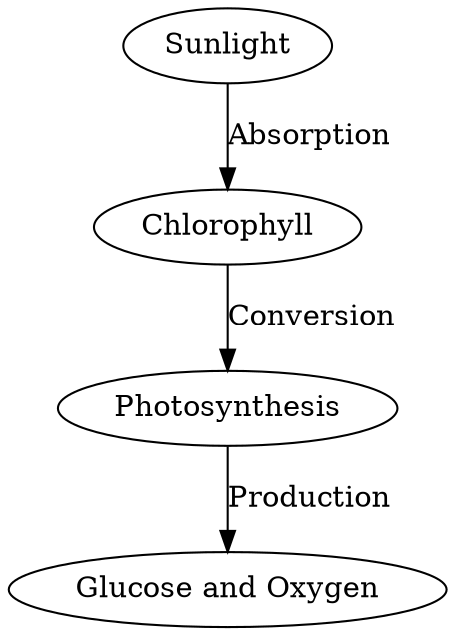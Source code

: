 // image
digraph {
	A [label=Sunlight]
	B [label=Chlorophyll]
	C [label=Photosynthesis]
	D [label="Glucose and Oxygen"]
	A -> B [label=Absorption]
	B -> C [label=Conversion]
	C -> D [label=Production]
}
